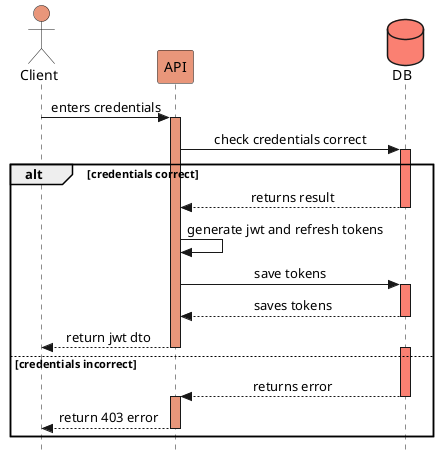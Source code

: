 @startuml login

actor Client #darksalmon
participant API #darksalmon
database DB #salmon
skinparam Style strictuml
skinparam SequenceMessageAlignment center

Client -> API : enters credentials
activate API #darksalmon
API -> DB    : check credentials correct
alt credentials correct
    activate DB #salmon
    DB --> API     : returns result
    deactivate DB
    API -> API : generate jwt and refresh tokens
    API -> DB    : save tokens
    activate DB #salmon
    DB --> API     : saves tokens
    deactivate DB
    API --> Client : return jwt dto
    deactivate API
else credentials incorrect
    activate DB #salmon
    DB --> API     : returns error
    deactivate DB
    activate API #darksalmon
    API --> Client : return 403 error
    deactivate API
end


@enduml